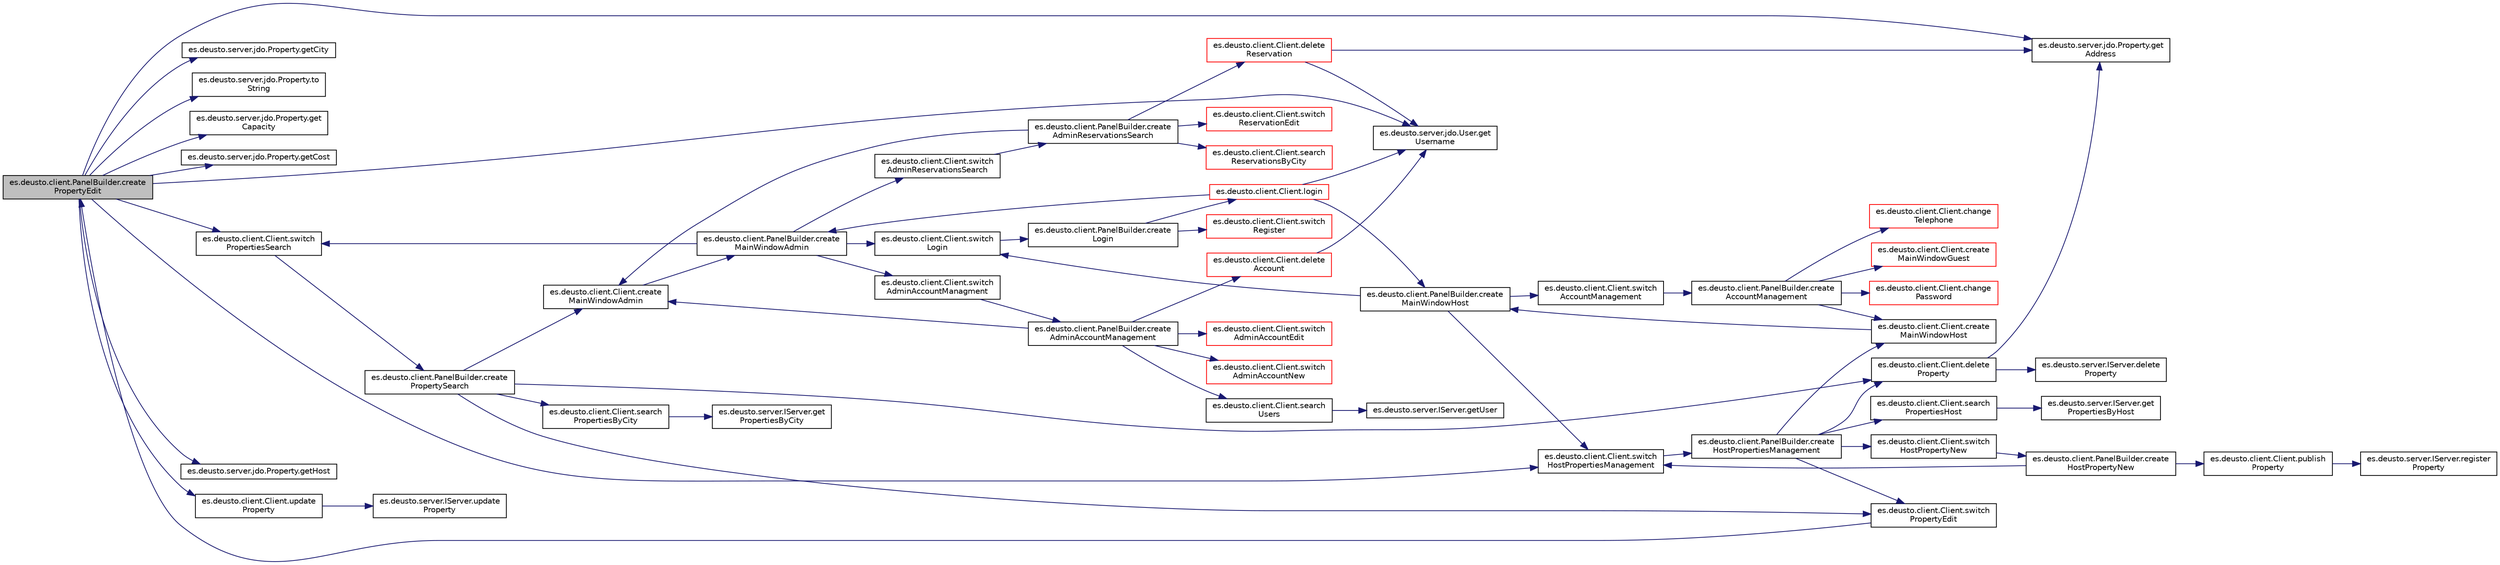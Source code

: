 digraph "es.deusto.client.PanelBuilder.createPropertyEdit"
{
 // LATEX_PDF_SIZE
  edge [fontname="Helvetica",fontsize="10",labelfontname="Helvetica",labelfontsize="10"];
  node [fontname="Helvetica",fontsize="10",shape=record];
  rankdir="LR";
  Node1612 [label="es.deusto.client.PanelBuilder.create\lPropertyEdit",height=0.2,width=0.4,color="black", fillcolor="grey75", style="filled", fontcolor="black",tooltip=" "];
  Node1612 -> Node1613 [color="midnightblue",fontsize="10",style="solid",fontname="Helvetica"];
  Node1613 [label="es.deusto.server.jdo.Property.get\lAddress",height=0.2,width=0.4,color="black", fillcolor="white", style="filled",URL="$classes_1_1deusto_1_1server_1_1jdo_1_1_property.html#a4a9554abeb32ae08e921626a37957743",tooltip=" "];
  Node1612 -> Node1614 [color="midnightblue",fontsize="10",style="solid",fontname="Helvetica"];
  Node1614 [label="es.deusto.server.jdo.Property.getCity",height=0.2,width=0.4,color="black", fillcolor="white", style="filled",URL="$classes_1_1deusto_1_1server_1_1jdo_1_1_property.html#a3603b6fd2ef63589fa9e27a96f51fa3c",tooltip=" "];
  Node1612 -> Node1615 [color="midnightblue",fontsize="10",style="solid",fontname="Helvetica"];
  Node1615 [label="es.deusto.server.jdo.Property.to\lString",height=0.2,width=0.4,color="black", fillcolor="white", style="filled",URL="$classes_1_1deusto_1_1server_1_1jdo_1_1_property.html#a3d94f84f2fcd52a7c9ab7699f190b045",tooltip=" "];
  Node1612 -> Node1616 [color="midnightblue",fontsize="10",style="solid",fontname="Helvetica"];
  Node1616 [label="es.deusto.server.jdo.Property.get\lCapacity",height=0.2,width=0.4,color="black", fillcolor="white", style="filled",URL="$classes_1_1deusto_1_1server_1_1jdo_1_1_property.html#a274d5fb1241620edfea62925f5563b6b",tooltip=" "];
  Node1612 -> Node1617 [color="midnightblue",fontsize="10",style="solid",fontname="Helvetica"];
  Node1617 [label="es.deusto.server.jdo.Property.getCost",height=0.2,width=0.4,color="black", fillcolor="white", style="filled",URL="$classes_1_1deusto_1_1server_1_1jdo_1_1_property.html#abfcf28d941edd99019b1c192bd97ffce",tooltip=" "];
  Node1612 -> Node1618 [color="midnightblue",fontsize="10",style="solid",fontname="Helvetica"];
  Node1618 [label="es.deusto.client.Client.switch\lPropertiesSearch",height=0.2,width=0.4,color="black", fillcolor="white", style="filled",URL="$classes_1_1deusto_1_1client_1_1_client.html#af87b7fcbe691ef0a31dbc6849a037415",tooltip=" "];
  Node1618 -> Node1619 [color="midnightblue",fontsize="10",style="solid",fontname="Helvetica"];
  Node1619 [label="es.deusto.client.PanelBuilder.create\lPropertySearch",height=0.2,width=0.4,color="black", fillcolor="white", style="filled",URL="$classes_1_1deusto_1_1client_1_1_panel_builder.html#a96fdce41db963997c711d646563c69e0",tooltip=" "];
  Node1619 -> Node1620 [color="midnightblue",fontsize="10",style="solid",fontname="Helvetica"];
  Node1620 [label="es.deusto.client.Client.search\lPropertiesByCity",height=0.2,width=0.4,color="black", fillcolor="white", style="filled",URL="$classes_1_1deusto_1_1client_1_1_client.html#a2d9b5c673ef56bd5662e8dd4a66d9fc6",tooltip=" "];
  Node1620 -> Node1621 [color="midnightblue",fontsize="10",style="solid",fontname="Helvetica"];
  Node1621 [label="es.deusto.server.IServer.get\lPropertiesByCity",height=0.2,width=0.4,color="black", fillcolor="white", style="filled",URL="$interfacees_1_1deusto_1_1server_1_1_i_server.html#a0790432014b61ed1a65b70c8065f3112",tooltip=" "];
  Node1619 -> Node1622 [color="midnightblue",fontsize="10",style="solid",fontname="Helvetica"];
  Node1622 [label="es.deusto.client.Client.delete\lProperty",height=0.2,width=0.4,color="black", fillcolor="white", style="filled",URL="$classes_1_1deusto_1_1client_1_1_client.html#a6173ae3d7f6aa82a2f6b68349677b5e5",tooltip=" "];
  Node1622 -> Node1623 [color="midnightblue",fontsize="10",style="solid",fontname="Helvetica"];
  Node1623 [label="es.deusto.server.IServer.delete\lProperty",height=0.2,width=0.4,color="black", fillcolor="white", style="filled",URL="$interfacees_1_1deusto_1_1server_1_1_i_server.html#a1ce4ff9676e7b397b721e8414f6ca7b7",tooltip=" "];
  Node1622 -> Node1613 [color="midnightblue",fontsize="10",style="solid",fontname="Helvetica"];
  Node1619 -> Node1624 [color="midnightblue",fontsize="10",style="solid",fontname="Helvetica"];
  Node1624 [label="es.deusto.client.Client.switch\lPropertyEdit",height=0.2,width=0.4,color="black", fillcolor="white", style="filled",URL="$classes_1_1deusto_1_1client_1_1_client.html#a5dd6469d4428fe705fce4087aa386602",tooltip=" "];
  Node1624 -> Node1612 [color="midnightblue",fontsize="10",style="solid",fontname="Helvetica"];
  Node1619 -> Node1625 [color="midnightblue",fontsize="10",style="solid",fontname="Helvetica"];
  Node1625 [label="es.deusto.client.Client.create\lMainWindowAdmin",height=0.2,width=0.4,color="black", fillcolor="white", style="filled",URL="$classes_1_1deusto_1_1client_1_1_client.html#a1628f28a7a5758510ccb6a4d1fa697a9",tooltip=" "];
  Node1625 -> Node1626 [color="midnightblue",fontsize="10",style="solid",fontname="Helvetica"];
  Node1626 [label="es.deusto.client.PanelBuilder.create\lMainWindowAdmin",height=0.2,width=0.4,color="black", fillcolor="white", style="filled",URL="$classes_1_1deusto_1_1client_1_1_panel_builder.html#a32b7942177958f07263535d6d255556b",tooltip=" "];
  Node1626 -> Node1618 [color="midnightblue",fontsize="10",style="solid",fontname="Helvetica"];
  Node1626 -> Node1627 [color="midnightblue",fontsize="10",style="solid",fontname="Helvetica"];
  Node1627 [label="es.deusto.client.Client.switch\lAdminAccountManagment",height=0.2,width=0.4,color="black", fillcolor="white", style="filled",URL="$classes_1_1deusto_1_1client_1_1_client.html#a2f806363c591a46a42ca419df7ce4ef0",tooltip=" "];
  Node1627 -> Node1628 [color="midnightblue",fontsize="10",style="solid",fontname="Helvetica"];
  Node1628 [label="es.deusto.client.PanelBuilder.create\lAdminAccountManagement",height=0.2,width=0.4,color="black", fillcolor="white", style="filled",URL="$classes_1_1deusto_1_1client_1_1_panel_builder.html#a76906aa362d3a389bda577a79b413374",tooltip=" "];
  Node1628 -> Node1629 [color="midnightblue",fontsize="10",style="solid",fontname="Helvetica"];
  Node1629 [label="es.deusto.client.Client.search\lUsers",height=0.2,width=0.4,color="black", fillcolor="white", style="filled",URL="$classes_1_1deusto_1_1client_1_1_client.html#ad3c463db80a7bf9a06bcce403fc19a0a",tooltip=" "];
  Node1629 -> Node1630 [color="midnightblue",fontsize="10",style="solid",fontname="Helvetica"];
  Node1630 [label="es.deusto.server.IServer.getUser",height=0.2,width=0.4,color="black", fillcolor="white", style="filled",URL="$interfacees_1_1deusto_1_1server_1_1_i_server.html#a10f923e205a2423c8246d7ea59de6dac",tooltip=" "];
  Node1628 -> Node1631 [color="midnightblue",fontsize="10",style="solid",fontname="Helvetica"];
  Node1631 [label="es.deusto.client.Client.delete\lAccount",height=0.2,width=0.4,color="red", fillcolor="white", style="filled",URL="$classes_1_1deusto_1_1client_1_1_client.html#ac4ca2d9c787126ab9efa15192586e195",tooltip=" "];
  Node1631 -> Node1633 [color="midnightblue",fontsize="10",style="solid",fontname="Helvetica"];
  Node1633 [label="es.deusto.server.jdo.User.get\lUsername",height=0.2,width=0.4,color="black", fillcolor="white", style="filled",URL="$classes_1_1deusto_1_1server_1_1jdo_1_1_user.html#a40c65b004382179a33a463bcbb950dd3",tooltip=" "];
  Node1628 -> Node1634 [color="midnightblue",fontsize="10",style="solid",fontname="Helvetica"];
  Node1634 [label="es.deusto.client.Client.switch\lAdminAccountEdit",height=0.2,width=0.4,color="red", fillcolor="white", style="filled",URL="$classes_1_1deusto_1_1client_1_1_client.html#a60c21761b82af9149afcf18fdebbc417",tooltip=" "];
  Node1628 -> Node1645 [color="midnightblue",fontsize="10",style="solid",fontname="Helvetica"];
  Node1645 [label="es.deusto.client.Client.switch\lAdminAccountNew",height=0.2,width=0.4,color="red", fillcolor="white", style="filled",URL="$classes_1_1deusto_1_1client_1_1_client.html#a7b9ebc242c5d265ebeacb379034c9b7b",tooltip=" "];
  Node1628 -> Node1625 [color="midnightblue",fontsize="10",style="solid",fontname="Helvetica"];
  Node1626 -> Node1646 [color="midnightblue",fontsize="10",style="solid",fontname="Helvetica"];
  Node1646 [label="es.deusto.client.Client.switch\lAdminReservationsSearch",height=0.2,width=0.4,color="black", fillcolor="white", style="filled",URL="$classes_1_1deusto_1_1client_1_1_client.html#a64110a92c5026cc2c23c1989d86164fd",tooltip=" "];
  Node1646 -> Node1647 [color="midnightblue",fontsize="10",style="solid",fontname="Helvetica"];
  Node1647 [label="es.deusto.client.PanelBuilder.create\lAdminReservationsSearch",height=0.2,width=0.4,color="black", fillcolor="white", style="filled",URL="$classes_1_1deusto_1_1client_1_1_panel_builder.html#adc074dabcf7a18b43dc6d71df8f58963",tooltip=" "];
  Node1647 -> Node1648 [color="midnightblue",fontsize="10",style="solid",fontname="Helvetica"];
  Node1648 [label="es.deusto.client.Client.search\lReservationsByCity",height=0.2,width=0.4,color="red", fillcolor="white", style="filled",URL="$classes_1_1deusto_1_1client_1_1_client.html#a39ca9b32f2ad0be9882ff2e839052d3c",tooltip=" "];
  Node1647 -> Node1650 [color="midnightblue",fontsize="10",style="solid",fontname="Helvetica"];
  Node1650 [label="es.deusto.client.Client.delete\lReservation",height=0.2,width=0.4,color="red", fillcolor="white", style="filled",URL="$classes_1_1deusto_1_1client_1_1_client.html#a4cc2595986dac153bfdca8c59fcffdf7",tooltip=" "];
  Node1650 -> Node1613 [color="midnightblue",fontsize="10",style="solid",fontname="Helvetica"];
  Node1650 -> Node1633 [color="midnightblue",fontsize="10",style="solid",fontname="Helvetica"];
  Node1647 -> Node1656 [color="midnightblue",fontsize="10",style="solid",fontname="Helvetica"];
  Node1656 [label="es.deusto.client.Client.switch\lReservationEdit",height=0.2,width=0.4,color="red", fillcolor="white", style="filled",URL="$classes_1_1deusto_1_1client_1_1_client.html#a0f4f5c060e44c9d9d6ed08b652612b13",tooltip=" "];
  Node1647 -> Node1625 [color="midnightblue",fontsize="10",style="solid",fontname="Helvetica"];
  Node1626 -> Node1683 [color="midnightblue",fontsize="10",style="solid",fontname="Helvetica"];
  Node1683 [label="es.deusto.client.Client.switch\lLogin",height=0.2,width=0.4,color="black", fillcolor="white", style="filled",URL="$classes_1_1deusto_1_1client_1_1_client.html#a3649bfd0f4c5465aa12412473082b4a7",tooltip=" "];
  Node1683 -> Node1684 [color="midnightblue",fontsize="10",style="solid",fontname="Helvetica"];
  Node1684 [label="es.deusto.client.PanelBuilder.create\lLogin",height=0.2,width=0.4,color="black", fillcolor="white", style="filled",URL="$classes_1_1deusto_1_1client_1_1_panel_builder.html#a1922794e0ef78f689031499da33f495b",tooltip=" "];
  Node1684 -> Node1685 [color="midnightblue",fontsize="10",style="solid",fontname="Helvetica"];
  Node1685 [label="es.deusto.client.Client.login",height=0.2,width=0.4,color="red", fillcolor="white", style="filled",URL="$classes_1_1deusto_1_1client_1_1_client.html#a5c063d0b51ad320c92aa4d2525d67249",tooltip=" "];
  Node1685 -> Node1626 [color="midnightblue",fontsize="10",style="solid",fontname="Helvetica"];
  Node1685 -> Node1633 [color="midnightblue",fontsize="10",style="solid",fontname="Helvetica"];
  Node1685 -> Node1674 [color="midnightblue",fontsize="10",style="solid",fontname="Helvetica"];
  Node1674 [label="es.deusto.client.PanelBuilder.create\lMainWindowHost",height=0.2,width=0.4,color="black", fillcolor="white", style="filled",URL="$classes_1_1deusto_1_1client_1_1_panel_builder.html#a0d8f1d6c73010786f5b1765fdc490e4b",tooltip=" "];
  Node1674 -> Node1675 [color="midnightblue",fontsize="10",style="solid",fontname="Helvetica"];
  Node1675 [label="es.deusto.client.Client.switch\lHostPropertiesManagement",height=0.2,width=0.4,color="black", fillcolor="white", style="filled",URL="$classes_1_1deusto_1_1client_1_1_client.html#a19e2021b8e93a30af971bfd07c2a8507",tooltip=" "];
  Node1675 -> Node1676 [color="midnightblue",fontsize="10",style="solid",fontname="Helvetica"];
  Node1676 [label="es.deusto.client.PanelBuilder.create\lHostPropertiesManagement",height=0.2,width=0.4,color="black", fillcolor="white", style="filled",URL="$classes_1_1deusto_1_1client_1_1_panel_builder.html#a163a405546ee36aa7ce547c754b17844",tooltip=" "];
  Node1676 -> Node1677 [color="midnightblue",fontsize="10",style="solid",fontname="Helvetica"];
  Node1677 [label="es.deusto.client.Client.search\lPropertiesHost",height=0.2,width=0.4,color="black", fillcolor="white", style="filled",URL="$classes_1_1deusto_1_1client_1_1_client.html#a2aef79610dd4a7267fcd58f2e16e8a7a",tooltip=" "];
  Node1677 -> Node1678 [color="midnightblue",fontsize="10",style="solid",fontname="Helvetica"];
  Node1678 [label="es.deusto.server.IServer.get\lPropertiesByHost",height=0.2,width=0.4,color="black", fillcolor="white", style="filled",URL="$interfacees_1_1deusto_1_1server_1_1_i_server.html#a7030a745989ac1ba7ce2493e6bb69992",tooltip=" "];
  Node1676 -> Node1622 [color="midnightblue",fontsize="10",style="solid",fontname="Helvetica"];
  Node1676 -> Node1624 [color="midnightblue",fontsize="10",style="solid",fontname="Helvetica"];
  Node1676 -> Node1679 [color="midnightblue",fontsize="10",style="solid",fontname="Helvetica"];
  Node1679 [label="es.deusto.client.Client.switch\lHostPropertyNew",height=0.2,width=0.4,color="black", fillcolor="white", style="filled",URL="$classes_1_1deusto_1_1client_1_1_client.html#a0796863f65c9c5e8857b3b129802358e",tooltip=" "];
  Node1679 -> Node1680 [color="midnightblue",fontsize="10",style="solid",fontname="Helvetica"];
  Node1680 [label="es.deusto.client.PanelBuilder.create\lHostPropertyNew",height=0.2,width=0.4,color="black", fillcolor="white", style="filled",URL="$classes_1_1deusto_1_1client_1_1_panel_builder.html#a5211ab6dedb849c374d7816f5071109c",tooltip=" "];
  Node1680 -> Node1675 [color="midnightblue",fontsize="10",style="solid",fontname="Helvetica"];
  Node1680 -> Node1681 [color="midnightblue",fontsize="10",style="solid",fontname="Helvetica"];
  Node1681 [label="es.deusto.client.Client.publish\lProperty",height=0.2,width=0.4,color="black", fillcolor="white", style="filled",URL="$classes_1_1deusto_1_1client_1_1_client.html#a91e3630a46acad395cdd2bba43a516bb",tooltip=" "];
  Node1681 -> Node1682 [color="midnightblue",fontsize="10",style="solid",fontname="Helvetica"];
  Node1682 [label="es.deusto.server.IServer.register\lProperty",height=0.2,width=0.4,color="black", fillcolor="white", style="filled",URL="$interfacees_1_1deusto_1_1server_1_1_i_server.html#ae39f8a1b58186166d44099a757057b38",tooltip=" "];
  Node1676 -> Node1673 [color="midnightblue",fontsize="10",style="solid",fontname="Helvetica"];
  Node1673 [label="es.deusto.client.Client.create\lMainWindowHost",height=0.2,width=0.4,color="black", fillcolor="white", style="filled",URL="$classes_1_1deusto_1_1client_1_1_client.html#afd0e78bff5570acbd1f8b06893d3a078",tooltip=" "];
  Node1673 -> Node1674 [color="midnightblue",fontsize="10",style="solid",fontname="Helvetica"];
  Node1674 -> Node1671 [color="midnightblue",fontsize="10",style="solid",fontname="Helvetica"];
  Node1671 [label="es.deusto.client.Client.switch\lAccountManagement",height=0.2,width=0.4,color="black", fillcolor="white", style="filled",URL="$classes_1_1deusto_1_1client_1_1_client.html#af82d1b484aaaa288d5e6efc2723fa9bd",tooltip=" "];
  Node1671 -> Node1672 [color="midnightblue",fontsize="10",style="solid",fontname="Helvetica"];
  Node1672 [label="es.deusto.client.PanelBuilder.create\lAccountManagement",height=0.2,width=0.4,color="black", fillcolor="white", style="filled",URL="$classes_1_1deusto_1_1client_1_1_panel_builder.html#aa51d5dd53cd9147ffc99d4b9c5c3026d",tooltip=" "];
  Node1672 -> Node1662 [color="midnightblue",fontsize="10",style="solid",fontname="Helvetica"];
  Node1662 [label="es.deusto.client.Client.create\lMainWindowGuest",height=0.2,width=0.4,color="red", fillcolor="white", style="filled",URL="$classes_1_1deusto_1_1client_1_1_client.html#ade35c639554c770d3c2494e98c8ecb5c",tooltip=" "];
  Node1672 -> Node1673 [color="midnightblue",fontsize="10",style="solid",fontname="Helvetica"];
  Node1672 -> Node1691 [color="midnightblue",fontsize="10",style="solid",fontname="Helvetica"];
  Node1691 [label="es.deusto.client.Client.change\lPassword",height=0.2,width=0.4,color="red", fillcolor="white", style="filled",URL="$classes_1_1deusto_1_1client_1_1_client.html#a7740d0de7d7660d4fe79b77e7b8e97a4",tooltip=" "];
  Node1672 -> Node1693 [color="midnightblue",fontsize="10",style="solid",fontname="Helvetica"];
  Node1693 [label="es.deusto.client.Client.change\lTelephone",height=0.2,width=0.4,color="red", fillcolor="white", style="filled",URL="$classes_1_1deusto_1_1client_1_1_client.html#a6b96887d5043449dbb447031ab8c7c78",tooltip=" "];
  Node1674 -> Node1683 [color="midnightblue",fontsize="10",style="solid",fontname="Helvetica"];
  Node1684 -> Node1687 [color="midnightblue",fontsize="10",style="solid",fontname="Helvetica"];
  Node1687 [label="es.deusto.client.Client.switch\lRegister",height=0.2,width=0.4,color="red", fillcolor="white", style="filled",URL="$classes_1_1deusto_1_1client_1_1_client.html#a4d905b598ea8ff38f06e9a12b81dcab2",tooltip=" "];
  Node1612 -> Node1675 [color="midnightblue",fontsize="10",style="solid",fontname="Helvetica"];
  Node1612 -> Node1697 [color="midnightblue",fontsize="10",style="solid",fontname="Helvetica"];
  Node1697 [label="es.deusto.server.jdo.Property.getHost",height=0.2,width=0.4,color="black", fillcolor="white", style="filled",URL="$classes_1_1deusto_1_1server_1_1jdo_1_1_property.html#af3138509590c35677327a5f4f698f020",tooltip=" "];
  Node1612 -> Node1633 [color="midnightblue",fontsize="10",style="solid",fontname="Helvetica"];
  Node1612 -> Node1698 [color="midnightblue",fontsize="10",style="solid",fontname="Helvetica"];
  Node1698 [label="es.deusto.client.Client.update\lProperty",height=0.2,width=0.4,color="black", fillcolor="white", style="filled",URL="$classes_1_1deusto_1_1client_1_1_client.html#a3fd3063938cffa56972e1f5a47bed6a3",tooltip=" "];
  Node1698 -> Node1699 [color="midnightblue",fontsize="10",style="solid",fontname="Helvetica"];
  Node1699 [label="es.deusto.server.IServer.update\lProperty",height=0.2,width=0.4,color="black", fillcolor="white", style="filled",URL="$interfacees_1_1deusto_1_1server_1_1_i_server.html#ac7b24a063ff2f4e051960cd18addd693",tooltip=" "];
}
